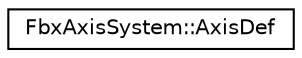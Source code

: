 digraph "クラス階層図"
{
  edge [fontname="Helvetica",fontsize="10",labelfontname="Helvetica",labelfontsize="10"];
  node [fontname="Helvetica",fontsize="10",shape=record];
  rankdir="LR";
  Node0 [label="FbxAxisSystem::AxisDef",height=0.2,width=0.4,color="black", fillcolor="white", style="filled",URL="$class_fbx_axis_system_1_1_axis_def.html"];
}
